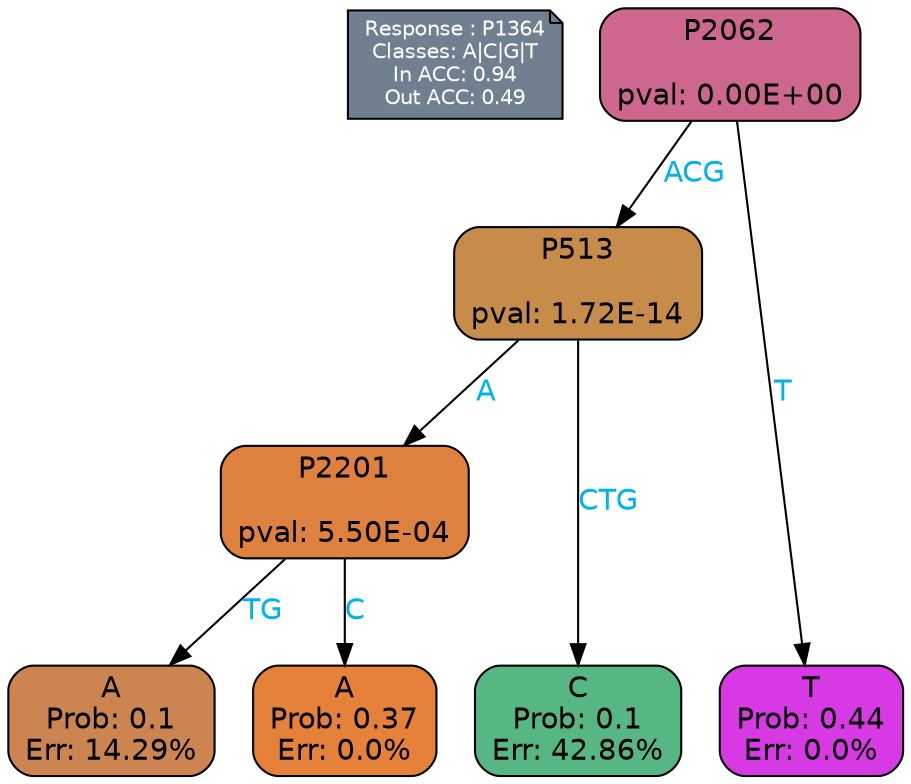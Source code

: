 digraph Tree {
node [shape=box, style="filled, rounded", color="black", fontname=helvetica] ;
graph [ranksep=equally, splines=polylines, bgcolor=transparent, dpi=600] ;
edge [fontname=helvetica] ;
LEGEND [label="Response : P1364
Classes: A|C|G|T
In ACC: 0.94
Out ACC: 0.49
",shape=note,align=left,style=filled,fillcolor="slategray",fontcolor="white",fontsize=10];1 [label="P2062

pval: 0.00E+00", fillcolor="#ce678d"] ;
2 [label="P513

pval: 1.72E-14", fillcolor="#c78b4a"] ;
3 [label="P2201

pval: 5.50E-04", fillcolor="#df813e"] ;
4 [label="A
Prob: 0.1
Err: 14.29%", fillcolor="#cc8551"] ;
5 [label="A
Prob: 0.37
Err: 0.0%", fillcolor="#e58139"] ;
6 [label="C
Prob: 0.1
Err: 42.86%", fillcolor="#57b782"] ;
7 [label="T
Prob: 0.44
Err: 0.0%", fillcolor="#d739e5"] ;
1 -> 2 [label="ACG",fontcolor=deepskyblue2] ;
1 -> 7 [label="T",fontcolor=deepskyblue2] ;
2 -> 3 [label="A",fontcolor=deepskyblue2] ;
2 -> 6 [label="CTG",fontcolor=deepskyblue2] ;
3 -> 4 [label="TG",fontcolor=deepskyblue2] ;
3 -> 5 [label="C",fontcolor=deepskyblue2] ;
{rank = same; 4;5;6;7;}{rank = same; LEGEND;1;}}